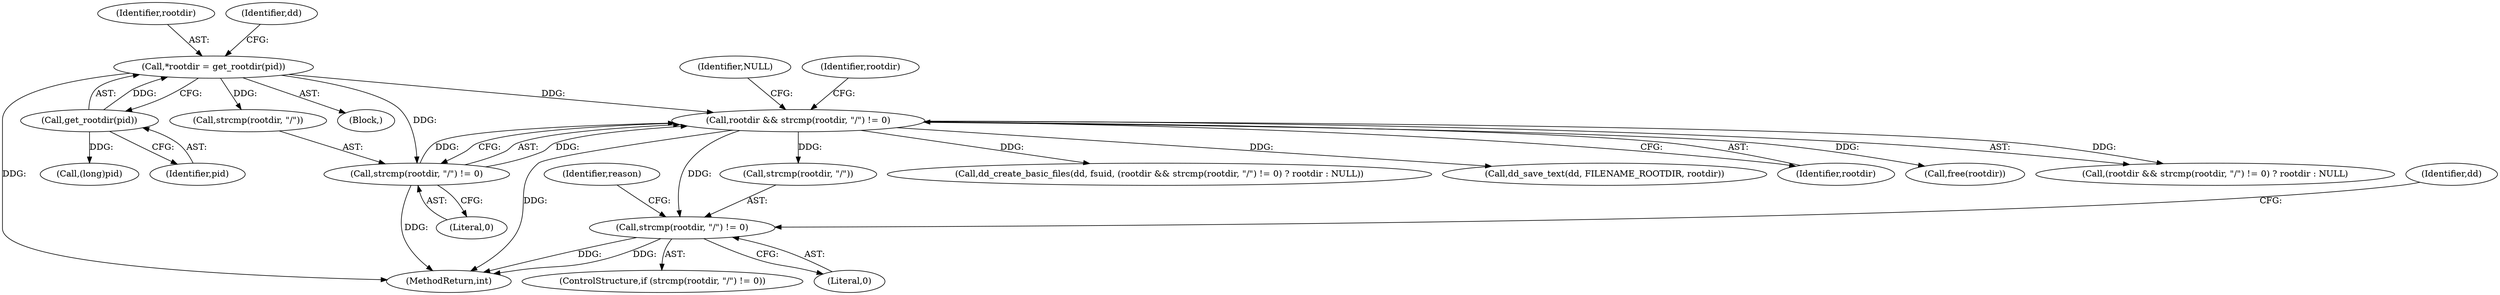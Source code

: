digraph "0_abrt_80408e9e24a1c10f85fd969e1853e0f192157f92_0@API" {
"1000796" [label="(Call,strcmp(rootdir, \"/\") != 0)"];
"1000634" [label="(Call,rootdir && strcmp(rootdir, \"/\") != 0)"];
"1000626" [label="(Call,*rootdir = get_rootdir(pid))"];
"1000628" [label="(Call,get_rootdir(pid))"];
"1000636" [label="(Call,strcmp(rootdir, \"/\") != 0)"];
"1000802" [label="(Identifier,dd)"];
"1000636" [label="(Call,strcmp(rootdir, \"/\") != 0)"];
"1000627" [label="(Identifier,rootdir)"];
"1000641" [label="(Identifier,rootdir)"];
"1000642" [label="(Identifier,NULL)"];
"1000631" [label="(Identifier,dd)"];
"1000640" [label="(Literal,0)"];
"1000630" [label="(Call,dd_create_basic_files(dd, fsuid, (rootdir && strcmp(rootdir, \"/\") != 0) ? rootdir : NULL))"];
"1000801" [label="(Call,dd_save_text(dd, FILENAME_ROOTDIR, rootdir))"];
"1000635" [label="(Identifier,rootdir)"];
"1000650" [label="(Call,(long)pid)"];
"1000800" [label="(Literal,0)"];
"1000637" [label="(Call,strcmp(rootdir, \"/\"))"];
"1000634" [label="(Call,rootdir && strcmp(rootdir, \"/\") != 0)"];
"1001180" [label="(MethodReturn,int)"];
"1000626" [label="(Call,*rootdir = get_rootdir(pid))"];
"1000795" [label="(ControlStructure,if (strcmp(rootdir, \"/\") != 0))"];
"1001112" [label="(Call,free(rootdir))"];
"1000807" [label="(Identifier,reason)"];
"1000633" [label="(Call,(rootdir && strcmp(rootdir, \"/\") != 0) ? rootdir : NULL)"];
"1000624" [label="(Block,)"];
"1000628" [label="(Call,get_rootdir(pid))"];
"1000629" [label="(Identifier,pid)"];
"1000797" [label="(Call,strcmp(rootdir, \"/\"))"];
"1000796" [label="(Call,strcmp(rootdir, \"/\") != 0)"];
"1000796" -> "1000795"  [label="AST: "];
"1000796" -> "1000800"  [label="CFG: "];
"1000797" -> "1000796"  [label="AST: "];
"1000800" -> "1000796"  [label="AST: "];
"1000802" -> "1000796"  [label="CFG: "];
"1000807" -> "1000796"  [label="CFG: "];
"1000796" -> "1001180"  [label="DDG: "];
"1000796" -> "1001180"  [label="DDG: "];
"1000634" -> "1000796"  [label="DDG: "];
"1000634" -> "1000633"  [label="AST: "];
"1000634" -> "1000635"  [label="CFG: "];
"1000634" -> "1000636"  [label="CFG: "];
"1000635" -> "1000634"  [label="AST: "];
"1000636" -> "1000634"  [label="AST: "];
"1000641" -> "1000634"  [label="CFG: "];
"1000642" -> "1000634"  [label="CFG: "];
"1000634" -> "1001180"  [label="DDG: "];
"1000634" -> "1000630"  [label="DDG: "];
"1000626" -> "1000634"  [label="DDG: "];
"1000636" -> "1000634"  [label="DDG: "];
"1000636" -> "1000634"  [label="DDG: "];
"1000634" -> "1000633"  [label="DDG: "];
"1000634" -> "1000797"  [label="DDG: "];
"1000634" -> "1000801"  [label="DDG: "];
"1000634" -> "1001112"  [label="DDG: "];
"1000626" -> "1000624"  [label="AST: "];
"1000626" -> "1000628"  [label="CFG: "];
"1000627" -> "1000626"  [label="AST: "];
"1000628" -> "1000626"  [label="AST: "];
"1000631" -> "1000626"  [label="CFG: "];
"1000626" -> "1001180"  [label="DDG: "];
"1000628" -> "1000626"  [label="DDG: "];
"1000626" -> "1000636"  [label="DDG: "];
"1000626" -> "1000637"  [label="DDG: "];
"1000628" -> "1000629"  [label="CFG: "];
"1000629" -> "1000628"  [label="AST: "];
"1000628" -> "1000650"  [label="DDG: "];
"1000636" -> "1000640"  [label="CFG: "];
"1000637" -> "1000636"  [label="AST: "];
"1000640" -> "1000636"  [label="AST: "];
"1000636" -> "1001180"  [label="DDG: "];
}
